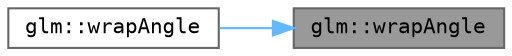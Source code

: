 digraph "glm::wrapAngle"
{
 // LATEX_PDF_SIZE
  bgcolor="transparent";
  edge [fontname=Terminal,fontsize=10,labelfontname=Helvetica,labelfontsize=10];
  node [fontname=Terminal,fontsize=10,shape=box,height=0.2,width=0.4];
  rankdir="RL";
  Node1 [label="glm::wrapAngle",height=0.2,width=0.4,color="gray40", fillcolor="grey60", style="filled", fontcolor="black",tooltip=" "];
  Node1 -> Node2 [dir="back",color="steelblue1",style="solid"];
  Node2 [label="glm::wrapAngle",height=0.2,width=0.4,color="grey40", fillcolor="white", style="filled",URL="$namespaceglm.html#af19f0ba2e25fa854f8b9752d5f5cf3d3",tooltip=" "];
}
